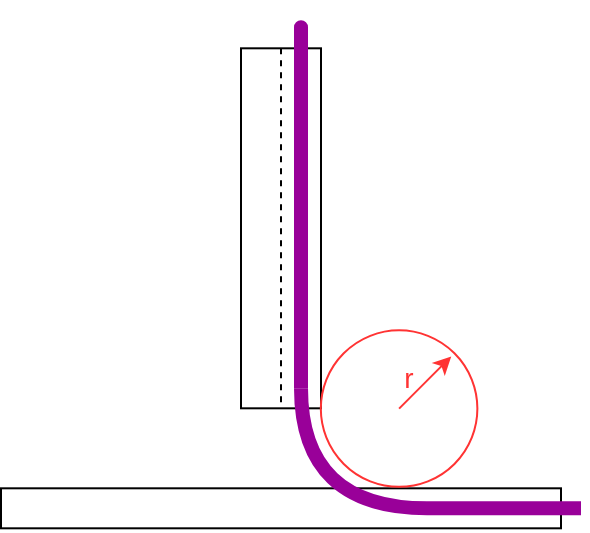 <mxfile>
    <diagram id="Ad8CBXObq0MiiFEZCeCu" name="Page-1">
        <mxGraphModel dx="1283" dy="635" grid="1" gridSize="10" guides="1" tooltips="1" connect="1" arrows="1" fold="1" page="1" pageScale="1" pageWidth="850" pageHeight="1100" math="0" shadow="0">
            <root>
                <mxCell id="0"/>
                <mxCell id="1" parent="0"/>
                <mxCell id="2" value="" style="group" connectable="0" vertex="1" parent="1">
                    <mxGeometry x="-69.5" y="270.156" width="280" height="240" as="geometry"/>
                </mxCell>
                <mxCell id="3" value="" style="rounded=0;whiteSpace=wrap;html=1;fillStyle=auto;fontFamily=Helvetica;fontSize=11;fontColor=#000000;fillColor=#FFFFFF;rotation=90;" vertex="1" parent="2">
                    <mxGeometry x="50" y="70" width="180" height="40" as="geometry"/>
                </mxCell>
                <mxCell id="4" value="" style="endArrow=none;html=1;rounded=0;strokeWidth=1;fontFamily=Helvetica;fontSize=11;fontColor=#000000;startSize=5;endSize=5;sourcePerimeterSpacing=0;jumpStyle=none;entryX=1;entryY=0.5;entryDx=0;entryDy=0;dashed=1;exitX=0;exitY=0.5;exitDx=0;exitDy=0;" edge="1" parent="2" source="3" target="3">
                    <mxGeometry width="50" height="50" relative="1" as="geometry">
                        <mxPoint x="-173.93" y="175.78" as="sourcePoint"/>
                        <mxPoint x="-123.93" y="125.78" as="targetPoint"/>
                    </mxGeometry>
                </mxCell>
                <mxCell id="5" value="" style="rounded=0;whiteSpace=wrap;html=1;fillStyle=auto;fontFamily=Helvetica;fontSize=11;fontColor=#000000;fillColor=#FFFFFF;rotation=-180;" vertex="1" parent="2">
                    <mxGeometry y="220" width="280" height="20" as="geometry"/>
                </mxCell>
                <mxCell id="6" value="" style="group" connectable="0" vertex="1" parent="2">
                    <mxGeometry x="159.91" y="141" width="78.28" height="78.28" as="geometry"/>
                </mxCell>
                <mxCell id="7" value="" style="ellipse;whiteSpace=wrap;html=1;aspect=fixed;fillColor=none;strokeColor=#FF3333;" vertex="1" parent="6">
                    <mxGeometry width="78.28" height="78.28" as="geometry"/>
                </mxCell>
                <mxCell id="8" value="r" style="endArrow=classic;html=1;rounded=0;strokeColor=#FF3333;fontColor=#FF3333;fontSize=14;labelBackgroundColor=none;" edge="1" parent="6">
                    <mxGeometry x="-0.25" y="7" width="50" height="50" relative="1" as="geometry">
                        <mxPoint x="39.14" y="39.14" as="sourcePoint"/>
                        <mxPoint x="65.233" y="13.047" as="targetPoint"/>
                        <mxPoint as="offset"/>
                    </mxGeometry>
                </mxCell>
                <mxCell id="9" value="" style="endArrow=none;html=1;rounded=0;labelBackgroundColor=none;fontSize=15;edgeStyle=orthogonalEdgeStyle;curved=1;strokeColor=#990099;strokeWidth=7;" edge="1" parent="2">
                    <mxGeometry width="50" height="50" relative="1" as="geometry">
                        <mxPoint x="290" y="230" as="sourcePoint"/>
                        <mxPoint x="150" y="170" as="targetPoint"/>
                        <Array as="points">
                            <mxPoint x="276" y="229.94"/>
                            <mxPoint x="140" y="229.94"/>
                        </Array>
                    </mxGeometry>
                </mxCell>
                <mxCell id="10" value="" style="endArrow=none;html=1;rounded=0;labelBackgroundColor=none;fontSize=15;edgeStyle=orthogonalEdgeStyle;curved=1;strokeColor=#990099;strokeWidth=7;" edge="1" parent="2">
                    <mxGeometry width="50" height="50" relative="1" as="geometry">
                        <mxPoint x="150" y="170" as="sourcePoint"/>
                        <mxPoint x="150" y="-10" as="targetPoint"/>
                        <Array as="points">
                            <mxPoint x="150" y="-20"/>
                            <mxPoint x="150" y="-20"/>
                        </Array>
                    </mxGeometry>
                </mxCell>
            </root>
        </mxGraphModel>
    </diagram>
</mxfile>